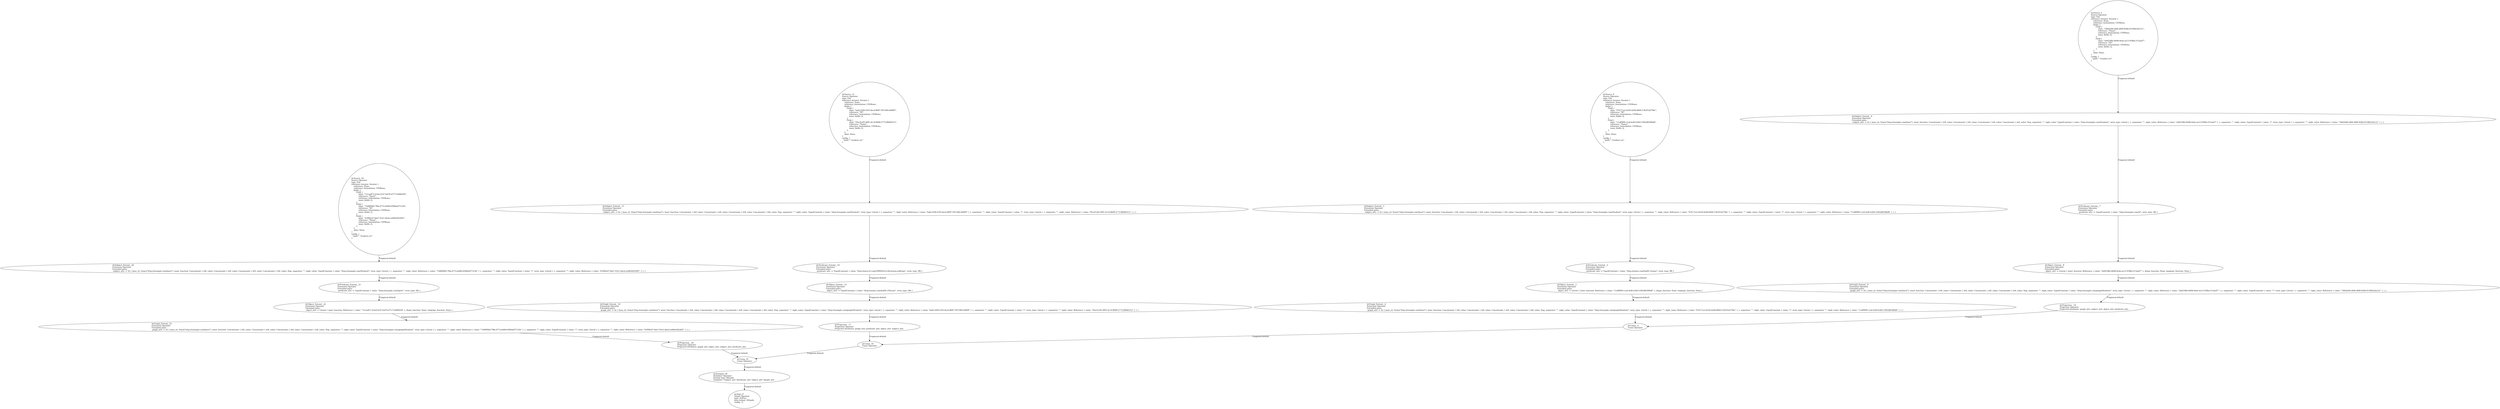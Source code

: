 digraph {
    0 [ label = "id:Source_0 \lSource Operator\ltype: File \lreference iterator: Iterator {\l    reference: None,\l    reference_formulation: CSVRows,\l    fields: [\l        Field {\l            alias: \"07fc71a3-d320-4e06-840f-118c91d2794c\",\l            reference: \"ID\",\l            reference_formulation: CSVRows,\l            inner_fields: [],\l        },\l        Field {\l            alias: \"11df0f90-c1a4-4ef0-b3b0-5385df6389d8\",\l            reference: \"Name\",\l            reference_formulation: CSVRows,\l            inner_fields: [],\l        },\l    ],\l    alias: None,\l} \lconfig: {\l  \"path\": \"student.csv\"\l}\l             " ]
    1 [ label = "id:Subject_Extend__1 \lExtension Operator\lExtended pairs: \l subject_attr -> Iri { base_iri: Some(\"http://example.com/base/\"), inner_function: Concatenate { left_value: Concatenate { left_value: Concatenate { left_value: Concatenate { left_value: Nop, separator: \"\", right_value: TypedConstant { value: \"http://example.com/Student/\", term_type: Literal } }, separator: \"\", right_value: Reference { value: \"07fc71a3-d320-4e06-840f-118c91d2794c\" } }, separator: \"\", right_value: TypedConstant { value: \"/\", term_type: Literal } }, separator: \"\", right_value: Reference { value: \"11df0f90-c1a4-4ef0-b3b0-5385df6389d8\" } } }" ]
    2 [ label = "id:Predicate_Extend__2 \lExtension Operator\lExtended pairs: \l predicate_attr -> TypedConstant { value: \"http://xmlns.com/foaf/0.1/name\", term_type: IRI }" ]
    3 [ label = "id:Object_Extend__3 \lExtension Operator\lExtended pairs: \l object_attr -> Literal { inner_function: Reference { value: \"11df0f90-c1a4-4ef0-b3b0-5385df6389d8\" }, dtype_function: None, langtype_function: None }" ]
    4 [ label = "id:Graph_Extend__4 \lExtension Operator\lExtended pairs: \l graph_attr -> Iri { base_iri: Some(\"http://example.com/base/\"), inner_function: Concatenate { left_value: Concatenate { left_value: Concatenate { left_value: Concatenate { left_value: Nop, separator: \"\", right_value: TypedConstant { value: \"http://example.com/graph/Student/\", term_type: Literal } }, separator: \"\", right_value: Reference { value: \"07fc71a3-d320-4e06-840f-118c91d2794c\" } }, separator: \"\", right_value: TypedConstant { value: \"/\", term_type: Literal } }, separator: \"\", right_value: Reference { value: \"11df0f90-c1a4-4ef0-b3b0-5385df6389d8\" } } }" ]
    5 [ label = "id:Source_5 \lSource Operator\ltype: File \lreference iterator: Iterator {\l    reference: None,\l    reference_formulation: CSVRows,\l    fields: [\l        Field {\l            alias: \"1fb62bf6-e8db-4f08-928b-f5198d32b121\",\l            reference: \"Name\",\l            reference_formulation: CSVRows,\l            inner_fields: [],\l        },\l        Field {\l            alias: \"eb923f8e-6b96-4ebe-ae13-938bc313aa47\",\l            reference: \"ID\",\l            reference_formulation: CSVRows,\l            inner_fields: [],\l        },\l    ],\l    alias: None,\l} \lconfig: {\l  \"path\": \"student.csv\"\l}\l             " ]
    6 [ label = "id:Subject_Extend__6 \lExtension Operator\lExtended pairs: \l subject_attr -> Iri { base_iri: Some(\"http://example.com/base/\"), inner_function: Concatenate { left_value: Concatenate { left_value: Concatenate { left_value: Concatenate { left_value: Nop, separator: \"\", right_value: TypedConstant { value: \"http://example.com/Student/\", term_type: Literal } }, separator: \"\", right_value: Reference { value: \"eb923f8e-6b96-4ebe-ae13-938bc313aa47\" } }, separator: \"\", right_value: TypedConstant { value: \"/\", term_type: Literal } }, separator: \"\", right_value: Reference { value: \"1fb62bf6-e8db-4f08-928b-f5198d32b121\" } } }" ]
    7 [ label = "id:Predicate_Extend__7 \lExtension Operator\lExtended pairs: \l predicate_attr -> TypedConstant { value: \"http://example.com/id\", term_type: IRI }" ]
    8 [ label = "id:Object_Extend__8 \lExtension Operator\lExtended pairs: \l object_attr -> Literal { inner_function: Reference { value: \"eb923f8e-6b96-4ebe-ae13-938bc313aa47\" }, dtype_function: None, langtype_function: None }" ]
    9 [ label = "id:Graph_Extend__9 \lExtension Operator\lExtended pairs: \l graph_attr -> Iri { base_iri: Some(\"http://example.com/base/\"), inner_function: Concatenate { left_value: Concatenate { left_value: Concatenate { left_value: Concatenate { left_value: Nop, separator: \"\", right_value: TypedConstant { value: \"http://example.com/graph/Student/\", term_type: Literal } }, separator: \"\", right_value: Reference { value: \"eb923f8e-6b96-4ebe-ae13-938bc313aa47\" } }, separator: \"\", right_value: TypedConstant { value: \"/\", term_type: Literal } }, separator: \"\", right_value: Reference { value: \"1fb62bf6-e8db-4f08-928b-f5198d32b121\" } } }" ]
    10 [ label = "id:Projection__10 \lProjection Operator\lProjected attributes: graph_attr, subject_attr, object_attr, predicate_attr, " ]
    11 [ label = "id:Union_11 \lUnion Operator\l" ]
    12 [ label = "id:Source_12 \lSource Operator\ltype: File \lreference iterator: Iterator {\l    reference: None,\l    reference_formulation: CSVRows,\l    fields: [\l        Field {\l            alias: \"ba6c3200-25f3-4ec4-8687-597e90e3b809\",\l            reference: \"ID\",\l            reference_formulation: CSVRows,\l            inner_fields: [],\l        },\l        Field {\l            alias: \"05a31e65-49f1-4c14-8609-277238646312\",\l            reference: \"Name\",\l            reference_formulation: CSVRows,\l            inner_fields: [],\l        },\l    ],\l    alias: None,\l} \lconfig: {\l  \"path\": \"student.csv\"\l}\l             " ]
    13 [ label = "id:Subject_Extend__13 \lExtension Operator\lExtended pairs: \l subject_attr -> Iri { base_iri: Some(\"http://example.com/base/\"), inner_function: Concatenate { left_value: Concatenate { left_value: Concatenate { left_value: Concatenate { left_value: Nop, separator: \"\", right_value: TypedConstant { value: \"http://example.com/Student/\", term_type: Literal } }, separator: \"\", right_value: Reference { value: \"ba6c3200-25f3-4ec4-8687-597e90e3b809\" } }, separator: \"\", right_value: TypedConstant { value: \"/\", term_type: Literal } }, separator: \"\", right_value: Reference { value: \"05a31e65-49f1-4c14-8609-277238646312\" } } }" ]
    14 [ label = "id:Predicate_Extend__14 \lExtension Operator\lExtended pairs: \l predicate_attr -> TypedConstant { value: \"http://www.w3.org/1999/02/22-rdf-syntax-ns#type\", term_type: IRI }" ]
    15 [ label = "id:Object_Extend__15 \lExtension Operator\lExtended pairs: \l object_attr -> TypedConstant { value: \"http://xmlns.com/foaf/0.1/Person\", term_type: IRI }" ]
    16 [ label = "id:Graph_Extend__16 \lExtension Operator\lExtended pairs: \l graph_attr -> Iri { base_iri: Some(\"http://example.com/base/\"), inner_function: Concatenate { left_value: Concatenate { left_value: Concatenate { left_value: Concatenate { left_value: Nop, separator: \"\", right_value: TypedConstant { value: \"http://example.com/graph/Student/\", term_type: Literal } }, separator: \"\", right_value: Reference { value: \"ba6c3200-25f3-4ec4-8687-597e90e3b809\" } }, separator: \"\", right_value: TypedConstant { value: \"/\", term_type: Literal } }, separator: \"\", right_value: Reference { value: \"05a31e65-49f1-4c14-8609-277238646312\" } } }" ]
    17 [ label = "id:Projection__17 \lProjection Operator\lProjected attributes: graph_attr, predicate_attr, object_attr, subject_attr, " ]
    18 [ label = "id:Union_18 \lUnion Operator\l" ]
    19 [ label = "id:Source_19 \lSource Operator\ltype: File \lreference iterator: Iterator {\l    reference: None,\l    reference_formulation: CSVRows,\l    fields: [\l        Field {\l            alias: \"7e1aa871-b3a4-4147-bd70-d7171e69b058\",\l            reference: \"Sport\",\l            reference_formulation: CSVRows,\l            inner_fields: [],\l        },\l        Field {\l            alias: \"7e8690b0-7f6a-477a-b446-b586de07123b\",\l            reference: \"ID\",\l            reference_formulation: CSVRows,\l            inner_fields: [],\l        },\l        Field {\l            alias: \"b59f4ed7-bbe7-43e1-bbcb-ee68e0d526f1\",\l            reference: \"Name\",\l            reference_formulation: CSVRows,\l            inner_fields: [],\l        },\l    ],\l    alias: None,\l} \lconfig: {\l  \"path\": \"student.csv\"\l}\l             " ]
    20 [ label = "id:Subject_Extend__20 \lExtension Operator\lExtended pairs: \l subject_attr -> Iri { base_iri: Some(\"http://example.com/base/\"), inner_function: Concatenate { left_value: Concatenate { left_value: Concatenate { left_value: Concatenate { left_value: Nop, separator: \"\", right_value: TypedConstant { value: \"http://example.com/Student/\", term_type: Literal } }, separator: \"\", right_value: Reference { value: \"7e8690b0-7f6a-477a-b446-b586de07123b\" } }, separator: \"\", right_value: TypedConstant { value: \"/\", term_type: Literal } }, separator: \"\", right_value: Reference { value: \"b59f4ed7-bbe7-43e1-bbcb-ee68e0d526f1\" } } }" ]
    21 [ label = "id:Predicate_Extend__21 \lExtension Operator\lExtended pairs: \l predicate_attr -> TypedConstant { value: \"http://example.com/Sport\", term_type: IRI }" ]
    22 [ label = "id:Object_Extend__22 \lExtension Operator\lExtended pairs: \l object_attr -> Literal { inner_function: Reference { value: \"7e1aa871-b3a4-4147-bd70-d7171e69b058\" }, dtype_function: None, langtype_function: None }" ]
    23 [ label = "id:Graph_Extend__23 \lExtension Operator\lExtended pairs: \l graph_attr -> Iri { base_iri: Some(\"http://example.com/base/\"), inner_function: Concatenate { left_value: Concatenate { left_value: Concatenate { left_value: Concatenate { left_value: Nop, separator: \"\", right_value: TypedConstant { value: \"http://example.com/graph/Student/\", term_type: Literal } }, separator: \"\", right_value: Reference { value: \"7e8690b0-7f6a-477a-b446-b586de07123b\" } }, separator: \"\", right_value: TypedConstant { value: \"/\", term_type: Literal } }, separator: \"\", right_value: Reference { value: \"b59f4ed7-bbe7-43e1-bbcb-ee68e0d526f1\" } } }" ]
    24 [ label = "id:Projection__24 \lProjection Operator\lProjected attributes: graph_attr, object_attr, subject_attr, predicate_attr, " ]
    25 [ label = "id:Union_25 \lUnion Operator\l" ]
    26 [ label = "id:Serialize_26 \lSerializer Operator\lFormat type: NQuads\lTemplate: ?subject_attr ?predicate_attr ?object_attr ?graph_attr ." ]
    27 [ label = "id:Sink_27 \lTarget Operator\ltype: StdOut \ldata format: NQuads \lconfig: {}\l             " ]
    0 -> 1 [ label = "Fragment:default" ]
    1 -> 2 [ label = "Fragment:default" ]
    2 -> 3 [ label = "Fragment:default" ]
    3 -> 4 [ label = "Fragment:default" ]
    5 -> 6 [ label = "Fragment:default" ]
    6 -> 7 [ label = "Fragment:default" ]
    7 -> 8 [ label = "Fragment:default" ]
    8 -> 9 [ label = "Fragment:default" ]
    9 -> 10 [ label = "Fragment:default" ]
    4 -> 11 [ label = "Fragment:default" ]
    10 -> 11 [ label = "Fragment:default" ]
    12 -> 13 [ label = "Fragment:default" ]
    13 -> 14 [ label = "Fragment:default" ]
    14 -> 15 [ label = "Fragment:default" ]
    15 -> 16 [ label = "Fragment:default" ]
    16 -> 17 [ label = "Fragment:default" ]
    11 -> 18 [ label = "Fragment:default" ]
    17 -> 18 [ label = "Fragment:default" ]
    19 -> 20 [ label = "Fragment:default" ]
    20 -> 21 [ label = "Fragment:default" ]
    21 -> 22 [ label = "Fragment:default" ]
    22 -> 23 [ label = "Fragment:default" ]
    23 -> 24 [ label = "Fragment:default" ]
    18 -> 25 [ label = "Fragment:default" ]
    24 -> 25 [ label = "Fragment:default" ]
    25 -> 26 [ label = "Fragment:default" ]
    26 -> 27 [ label = "Fragment:default" ]
}
